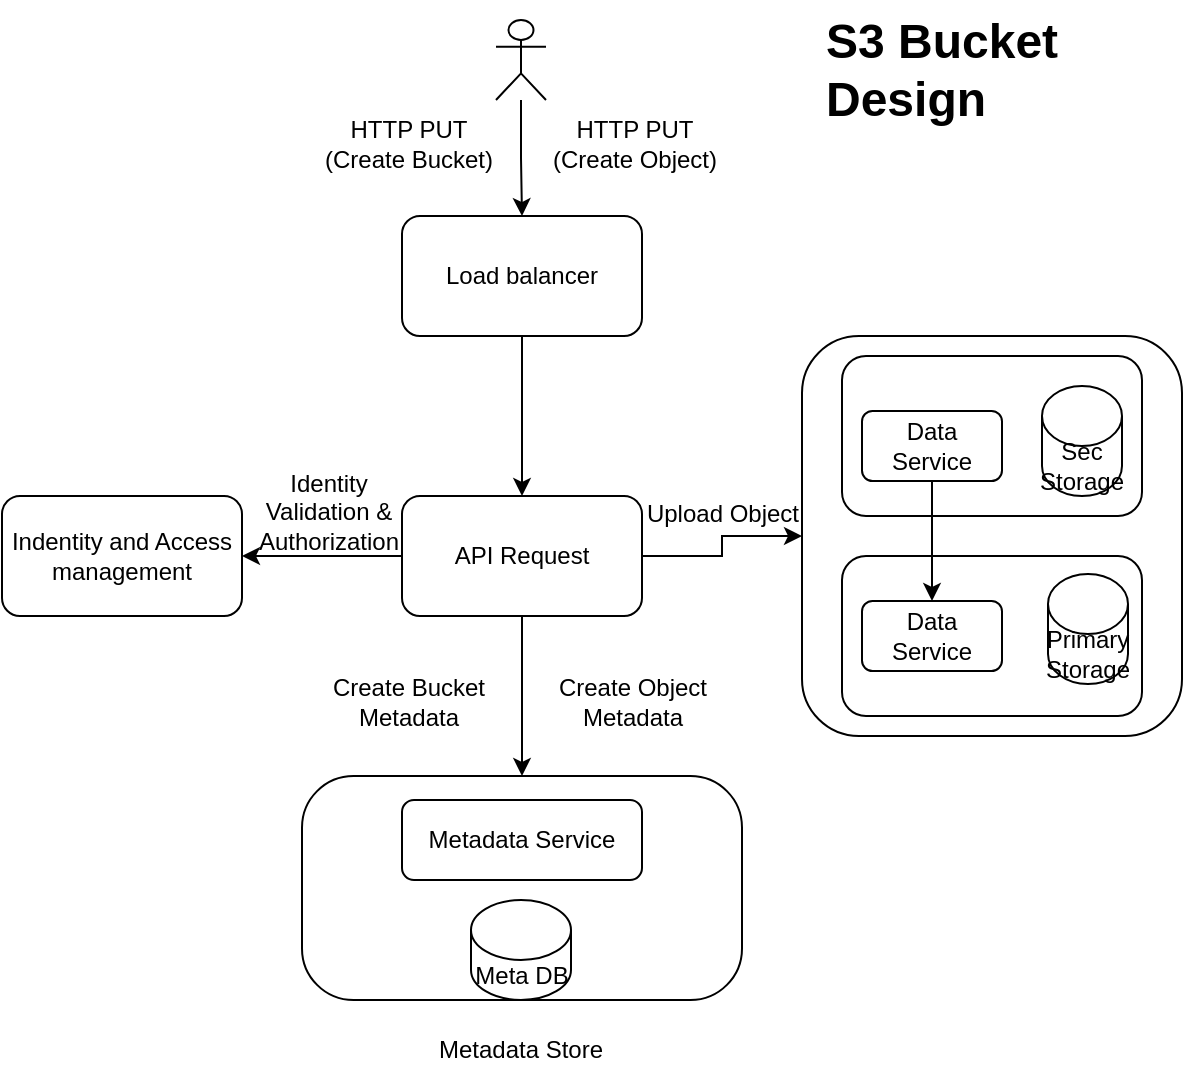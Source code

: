 <mxfile version="26.0.2">
  <diagram name="Page-1" id="c7558073-3199-34d8-9f00-42111426c3f3">
    <mxGraphModel dx="794" dy="420" grid="1" gridSize="10" guides="1" tooltips="1" connect="1" arrows="1" fold="1" page="1" pageScale="1" pageWidth="826" pageHeight="1169" background="none" math="0" shadow="0">
      <root>
        <mxCell id="0" />
        <mxCell id="1" parent="0" />
        <mxCell id="2itdBHA8XBrskZSb1EVl-98" value="" style="edgeStyle=orthogonalEdgeStyle;rounded=0;orthogonalLoop=1;jettySize=auto;html=1;" edge="1" parent="1" source="2itdBHA8XBrskZSb1EVl-118" target="2itdBHA8XBrskZSb1EVl-97">
          <mxGeometry relative="1" as="geometry">
            <mxPoint x="400" y="156" as="sourcePoint" />
          </mxGeometry>
        </mxCell>
        <mxCell id="2itdBHA8XBrskZSb1EVl-102" value="" style="edgeStyle=orthogonalEdgeStyle;rounded=0;orthogonalLoop=1;jettySize=auto;html=1;" edge="1" parent="1" source="2itdBHA8XBrskZSb1EVl-97" target="2itdBHA8XBrskZSb1EVl-101">
          <mxGeometry relative="1" as="geometry" />
        </mxCell>
        <mxCell id="2itdBHA8XBrskZSb1EVl-97" value="Load balancer" style="whiteSpace=wrap;html=1;rounded=1;" vertex="1" parent="1">
          <mxGeometry x="340" y="108" width="120" height="60" as="geometry" />
        </mxCell>
        <mxCell id="2itdBHA8XBrskZSb1EVl-99" value="Indentity and Access management" style="whiteSpace=wrap;html=1;rounded=1;" vertex="1" parent="1">
          <mxGeometry x="140" y="248" width="120" height="60" as="geometry" />
        </mxCell>
        <mxCell id="2itdBHA8XBrskZSb1EVl-104" value="" style="edgeStyle=orthogonalEdgeStyle;rounded=0;orthogonalLoop=1;jettySize=auto;html=1;" edge="1" parent="1" source="2itdBHA8XBrskZSb1EVl-101">
          <mxGeometry relative="1" as="geometry">
            <mxPoint x="260" y="278" as="targetPoint" />
          </mxGeometry>
        </mxCell>
        <mxCell id="2itdBHA8XBrskZSb1EVl-108" value="" style="edgeStyle=orthogonalEdgeStyle;rounded=0;orthogonalLoop=1;jettySize=auto;html=1;" edge="1" parent="1" source="2itdBHA8XBrskZSb1EVl-101" target="2itdBHA8XBrskZSb1EVl-107">
          <mxGeometry relative="1" as="geometry" />
        </mxCell>
        <mxCell id="2itdBHA8XBrskZSb1EVl-129" value="" style="edgeStyle=orthogonalEdgeStyle;rounded=0;orthogonalLoop=1;jettySize=auto;html=1;" edge="1" parent="1" source="2itdBHA8XBrskZSb1EVl-101" target="2itdBHA8XBrskZSb1EVl-128">
          <mxGeometry relative="1" as="geometry" />
        </mxCell>
        <mxCell id="2itdBHA8XBrskZSb1EVl-101" value="API Request" style="whiteSpace=wrap;html=1;rounded=1;" vertex="1" parent="1">
          <mxGeometry x="340" y="248" width="120" height="60" as="geometry" />
        </mxCell>
        <mxCell id="2itdBHA8XBrskZSb1EVl-107" value="&lt;table&gt;&lt;tbody&gt;&lt;tr&gt;&lt;/tr&gt;&lt;/tbody&gt;&lt;/table&gt;&lt;table&gt;&lt;tbody&gt;&lt;tr&gt;&lt;td&gt;&lt;br&gt;&lt;/td&gt;&lt;td&gt;&lt;br&gt;&lt;/td&gt;&lt;/tr&gt;&lt;tr&gt;&lt;td&gt;&lt;br&gt;&lt;/td&gt;&lt;td&gt;&lt;br&gt;&lt;/td&gt;&lt;/tr&gt;&lt;/tbody&gt;&lt;/table&gt;&lt;br&gt;&lt;br&gt;&lt;div&gt;&lt;br/&gt;&lt;/div&gt;" style="whiteSpace=wrap;html=1;rounded=1;" vertex="1" parent="1">
          <mxGeometry x="540" y="168" width="190" height="200" as="geometry" />
        </mxCell>
        <mxCell id="2itdBHA8XBrskZSb1EVl-109" value="" style="rounded=1;whiteSpace=wrap;html=1;" vertex="1" parent="1">
          <mxGeometry x="560" y="178" width="150" height="80" as="geometry" />
        </mxCell>
        <mxCell id="2itdBHA8XBrskZSb1EVl-110" value="" style="rounded=1;whiteSpace=wrap;html=1;" vertex="1" parent="1">
          <mxGeometry x="560" y="278" width="150" height="80" as="geometry" />
        </mxCell>
        <mxCell id="2itdBHA8XBrskZSb1EVl-116" value="" style="edgeStyle=orthogonalEdgeStyle;rounded=0;orthogonalLoop=1;jettySize=auto;html=1;" edge="1" parent="1" source="2itdBHA8XBrskZSb1EVl-111" target="2itdBHA8XBrskZSb1EVl-115">
          <mxGeometry relative="1" as="geometry" />
        </mxCell>
        <mxCell id="2itdBHA8XBrskZSb1EVl-111" value="Data Service" style="rounded=1;whiteSpace=wrap;html=1;" vertex="1" parent="1">
          <mxGeometry x="570" y="205.5" width="70" height="35" as="geometry" />
        </mxCell>
        <mxCell id="2itdBHA8XBrskZSb1EVl-112" value="Sec Storage" style="shape=cylinder3;whiteSpace=wrap;html=1;boundedLbl=1;backgroundOutline=1;size=15;" vertex="1" parent="1">
          <mxGeometry x="660" y="193" width="40" height="55" as="geometry" />
        </mxCell>
        <mxCell id="2itdBHA8XBrskZSb1EVl-115" value="Data Service" style="rounded=1;whiteSpace=wrap;html=1;" vertex="1" parent="1">
          <mxGeometry x="570" y="300.5" width="70" height="35" as="geometry" />
        </mxCell>
        <mxCell id="2itdBHA8XBrskZSb1EVl-117" value="Primary Storage" style="shape=cylinder3;whiteSpace=wrap;html=1;boundedLbl=1;backgroundOutline=1;size=15;" vertex="1" parent="1">
          <mxGeometry x="663" y="287" width="40" height="55" as="geometry" />
        </mxCell>
        <mxCell id="2itdBHA8XBrskZSb1EVl-118" value="" style="shape=umlActor;verticalLabelPosition=bottom;verticalAlign=top;html=1;outlineConnect=0;" vertex="1" parent="1">
          <mxGeometry x="387" y="10" width="25" height="40" as="geometry" />
        </mxCell>
        <mxCell id="2itdBHA8XBrskZSb1EVl-120" value="HTTP PUT (Create Object)" style="text;html=1;align=center;verticalAlign=middle;whiteSpace=wrap;rounded=0;" vertex="1" parent="1">
          <mxGeometry x="413" y="57" width="87" height="30" as="geometry" />
        </mxCell>
        <mxCell id="2itdBHA8XBrskZSb1EVl-121" value="HTTP PUT (Create Bucket)" style="text;html=1;align=center;verticalAlign=middle;whiteSpace=wrap;rounded=0;" vertex="1" parent="1">
          <mxGeometry x="300" y="57" width="87" height="30" as="geometry" />
        </mxCell>
        <mxCell id="2itdBHA8XBrskZSb1EVl-122" value="Identity Validation &amp;amp; Authorization" style="text;html=1;align=center;verticalAlign=middle;whiteSpace=wrap;rounded=0;" vertex="1" parent="1">
          <mxGeometry x="260" y="240.5" width="87" height="30" as="geometry" />
        </mxCell>
        <mxCell id="2itdBHA8XBrskZSb1EVl-124" value="&lt;h1 style=&quot;margin-top: 0px;&quot;&gt;S3 Bucket Design&lt;/h1&gt;" style="text;html=1;whiteSpace=wrap;overflow=hidden;rounded=0;" vertex="1" parent="1">
          <mxGeometry x="550" width="180" height="70" as="geometry" />
        </mxCell>
        <mxCell id="2itdBHA8XBrskZSb1EVl-125" value="Upload Object" style="text;html=1;align=center;verticalAlign=middle;whiteSpace=wrap;rounded=0;" vertex="1" parent="1">
          <mxGeometry x="457" y="242" width="87" height="30" as="geometry" />
        </mxCell>
        <mxCell id="2itdBHA8XBrskZSb1EVl-128" value="" style="whiteSpace=wrap;html=1;rounded=1;arcSize=23;" vertex="1" parent="1">
          <mxGeometry x="290" y="388" width="220" height="112" as="geometry" />
        </mxCell>
        <mxCell id="2itdBHA8XBrskZSb1EVl-130" value="Metadata Store" style="text;html=1;align=center;verticalAlign=middle;whiteSpace=wrap;rounded=0;" vertex="1" parent="1">
          <mxGeometry x="356" y="510" width="87" height="30" as="geometry" />
        </mxCell>
        <mxCell id="2itdBHA8XBrskZSb1EVl-131" value="Metadata Service" style="rounded=1;whiteSpace=wrap;html=1;" vertex="1" parent="1">
          <mxGeometry x="340" y="400" width="120" height="40" as="geometry" />
        </mxCell>
        <mxCell id="2itdBHA8XBrskZSb1EVl-132" value="Meta DB" style="shape=cylinder3;whiteSpace=wrap;html=1;boundedLbl=1;backgroundOutline=1;size=15;" vertex="1" parent="1">
          <mxGeometry x="374.5" y="450" width="50" height="50" as="geometry" />
        </mxCell>
        <mxCell id="2itdBHA8XBrskZSb1EVl-133" value="Create Bucket Metadata" style="text;html=1;align=center;verticalAlign=middle;whiteSpace=wrap;rounded=0;" vertex="1" parent="1">
          <mxGeometry x="300" y="335.5" width="87" height="30" as="geometry" />
        </mxCell>
        <mxCell id="2itdBHA8XBrskZSb1EVl-134" value="Create Object Metadata" style="text;html=1;align=center;verticalAlign=middle;whiteSpace=wrap;rounded=0;" vertex="1" parent="1">
          <mxGeometry x="412" y="335.5" width="87" height="30" as="geometry" />
        </mxCell>
      </root>
    </mxGraphModel>
  </diagram>
</mxfile>
